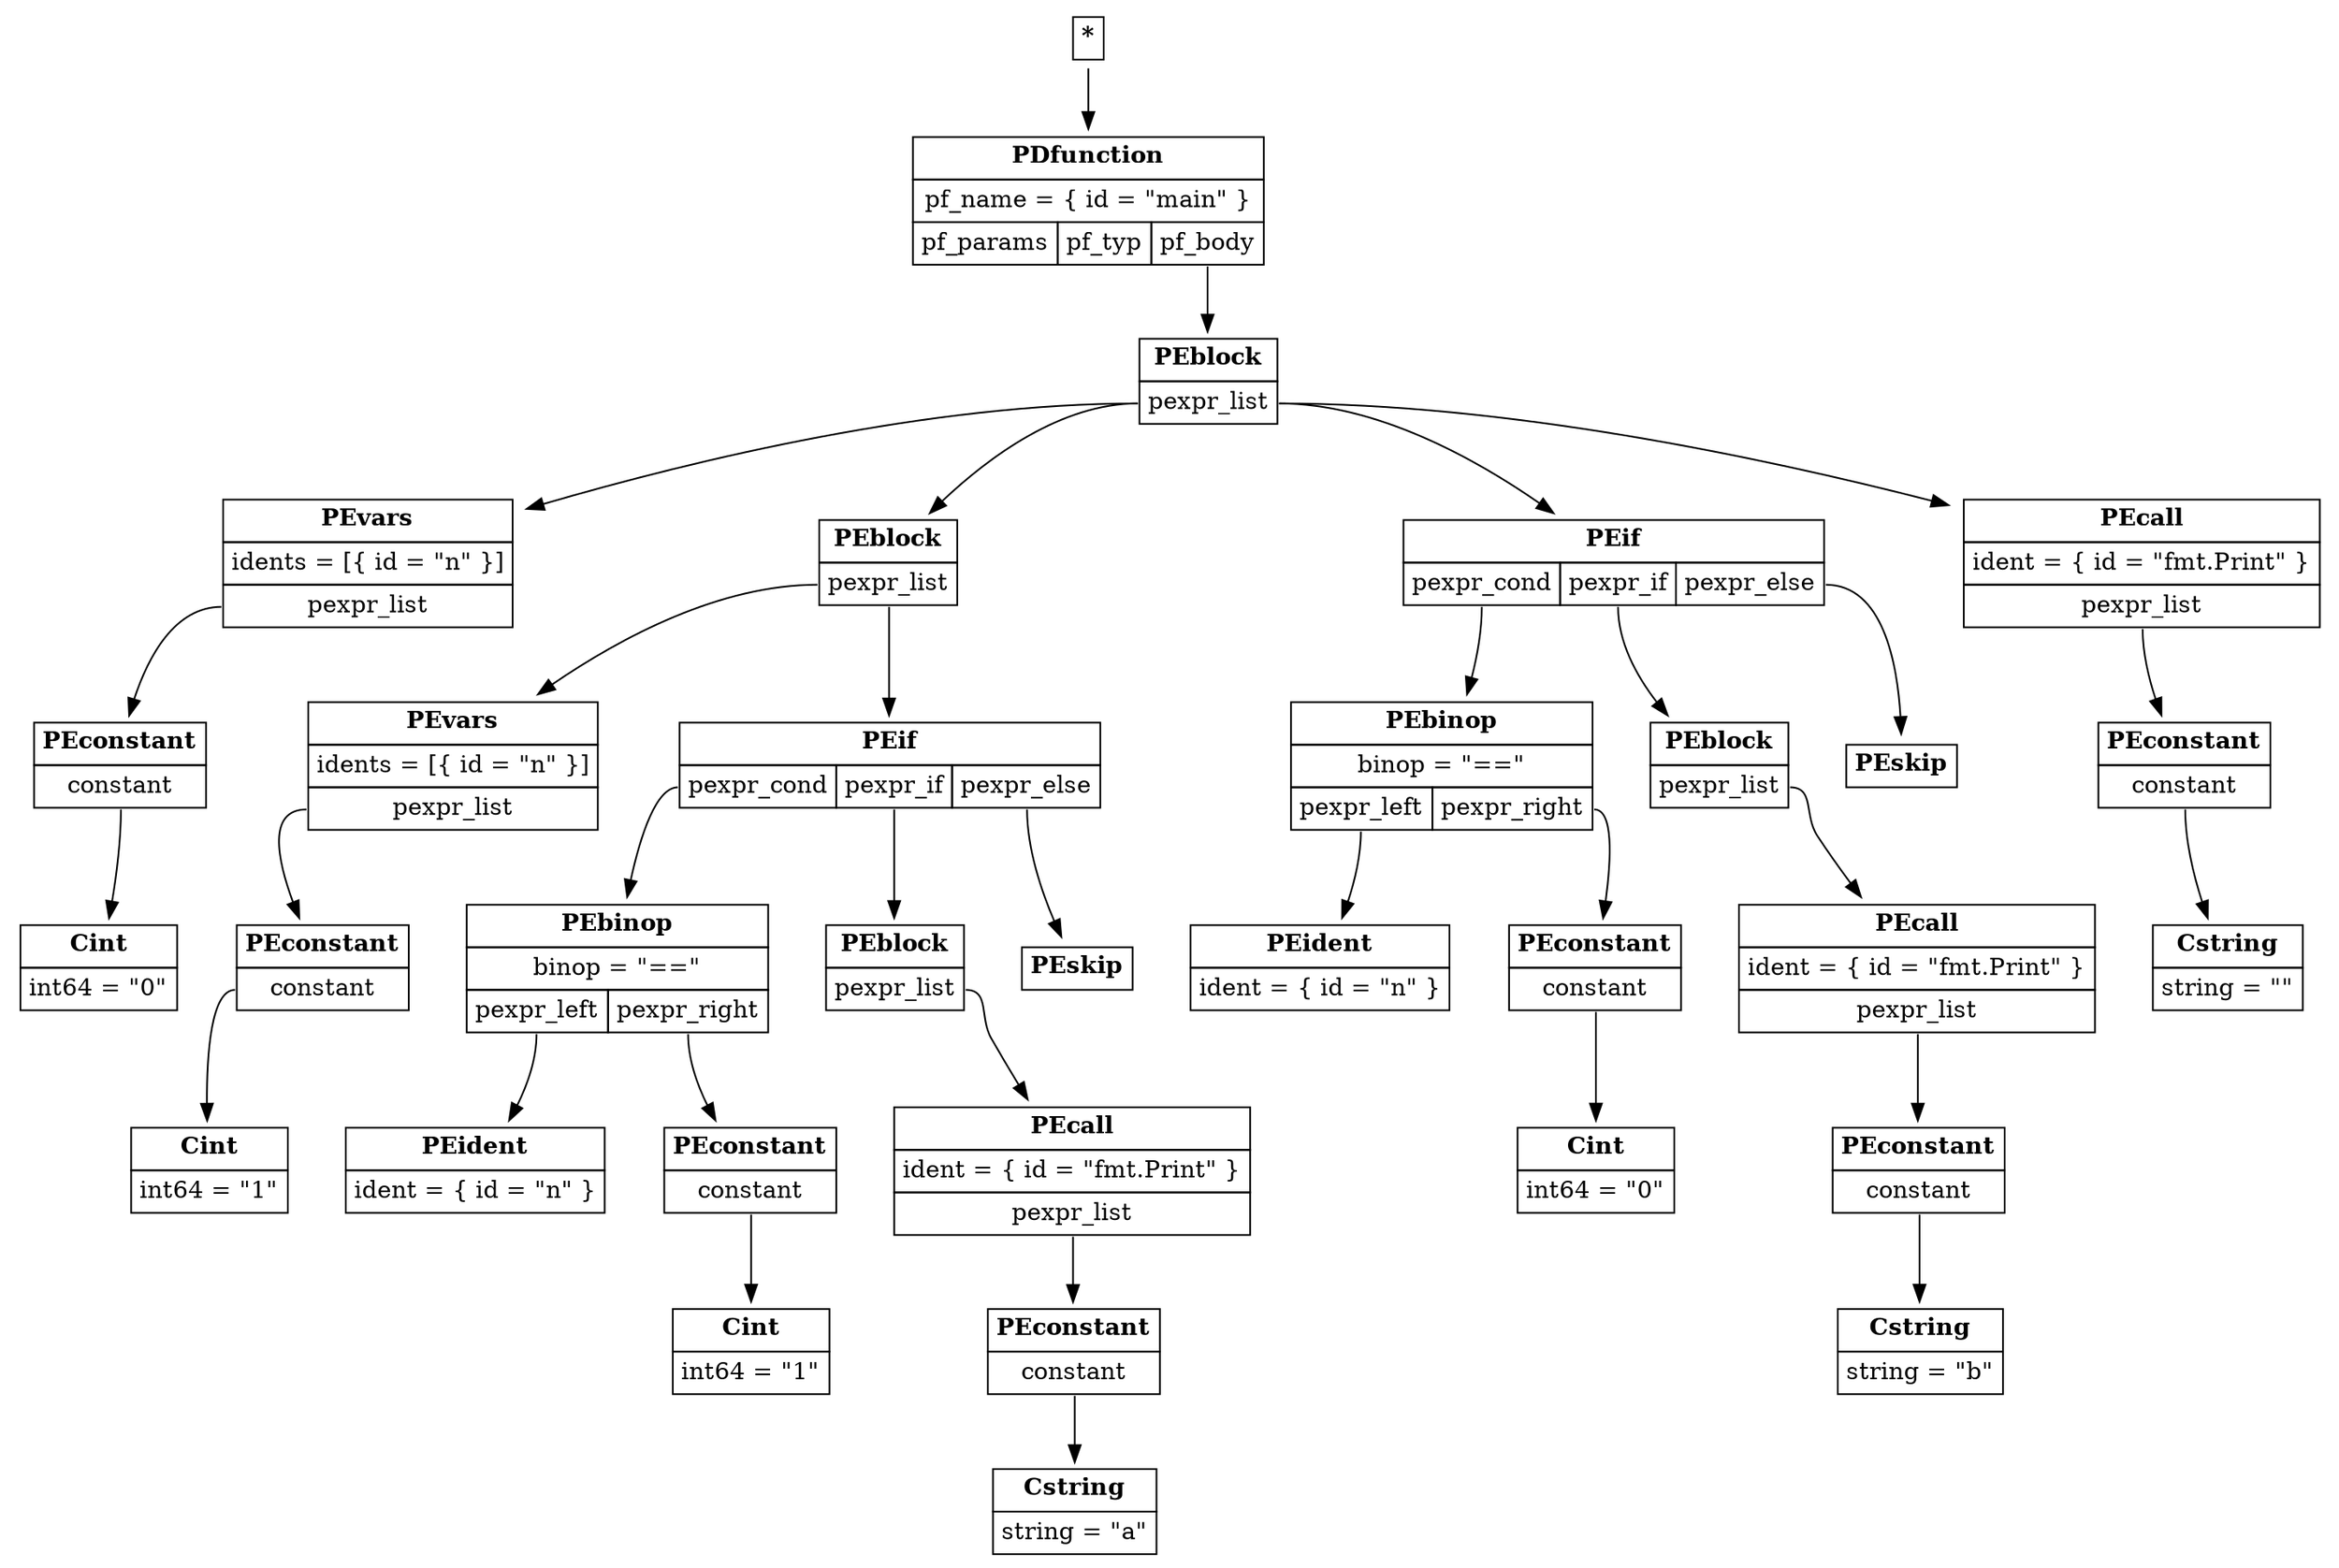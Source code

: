 digraph ast {
node [shape=plaintext];
root [label=<<table border='0' cellborder='1' cellspacing='0' cellpadding='4'><tr ><td colspan = '1'><b >*</b></td></tr></table>>]
PDfunction_1 [label=<<table border='0' cellborder='1' cellspacing='0' cellpadding='4'><tr ><td colspan = '3'><b >PDfunction</b></td></tr><tr ><td colspan = '3'>pf_name = { id = "main" }</td></tr><tr ><td port='pf_params'>pf_params</td><td port='pf_typ'>pf_typ</td><td port='pf_body'>pf_body</td></tr></table>>]
root -> PDfunction_1
PEblock_2 [label=<<table border='0' cellborder='1' cellspacing='0' cellpadding='4'><tr ><td colspan = '1'><b >PEblock</b></td></tr><tr ><td port='pexpr_list'>pexpr_list</td></tr></table>>]
PDfunction_1:pf_body -> PEblock_2
PEvars_3 [label=<<table border='0' cellborder='1' cellspacing='0' cellpadding='4'><tr ><td colspan = '1'><b >PEvars</b></td></tr><tr ><td colspan = '1'>idents = [{ id = "n" }]</td></tr><tr ><td port='pexpr_list'>pexpr_list</td></tr></table>>]
PEblock_2:pexpr_list -> PEvars_3
PEconstant_4 [label=<<table border='0' cellborder='1' cellspacing='0' cellpadding='4'><tr ><td colspan = '1'><b >PEconstant</b></td></tr><tr ><td port='constant'>constant</td></tr></table>>]
PEvars_3:pexpr_list -> PEconstant_4
Cint_5 [label=<<table border='0' cellborder='1' cellspacing='0' cellpadding='4'><tr ><td colspan = '1'><b >Cint</b></td></tr><tr ><td colspan = '1'>int64 = "0"</td></tr></table>>]
PEconstant_4:constant -> Cint_5
PEblock_6 [label=<<table border='0' cellborder='1' cellspacing='0' cellpadding='4'><tr ><td colspan = '1'><b >PEblock</b></td></tr><tr ><td port='pexpr_list'>pexpr_list</td></tr></table>>]
PEblock_2:pexpr_list -> PEblock_6
PEvars_7 [label=<<table border='0' cellborder='1' cellspacing='0' cellpadding='4'><tr ><td colspan = '1'><b >PEvars</b></td></tr><tr ><td colspan = '1'>idents = [{ id = "n" }]</td></tr><tr ><td port='pexpr_list'>pexpr_list</td></tr></table>>]
PEblock_6:pexpr_list -> PEvars_7
PEconstant_8 [label=<<table border='0' cellborder='1' cellspacing='0' cellpadding='4'><tr ><td colspan = '1'><b >PEconstant</b></td></tr><tr ><td port='constant'>constant</td></tr></table>>]
PEvars_7:pexpr_list -> PEconstant_8
Cint_9 [label=<<table border='0' cellborder='1' cellspacing='0' cellpadding='4'><tr ><td colspan = '1'><b >Cint</b></td></tr><tr ><td colspan = '1'>int64 = "1"</td></tr></table>>]
PEconstant_8:constant -> Cint_9
PEif_10 [label=<<table border='0' cellborder='1' cellspacing='0' cellpadding='4'><tr ><td colspan = '3'><b >PEif</b></td></tr><tr ><td port='pexpr_cond'>pexpr_cond</td><td port='pexpr_if'>pexpr_if</td><td port='pexpr_else'>pexpr_else</td></tr></table>>]
PEblock_6:pexpr_list -> PEif_10
PEbinop_11 [label=<<table border='0' cellborder='1' cellspacing='0' cellpadding='4'><tr ><td colspan = '2'><b >PEbinop</b></td></tr><tr ><td colspan = '2'>binop = "=="</td></tr><tr ><td port='pexpr_left'>pexpr_left</td><td port='pexpr_right'>pexpr_right</td></tr></table>>]
PEif_10:pexpr_cond -> PEbinop_11
PEident_12 [label=<<table border='0' cellborder='1' cellspacing='0' cellpadding='4'><tr ><td colspan = '1'><b >PEident</b></td></tr><tr ><td colspan = '1'>ident = { id = "n" }</td></tr></table>>]
PEbinop_11:pexpr_left -> PEident_12
PEconstant_13 [label=<<table border='0' cellborder='1' cellspacing='0' cellpadding='4'><tr ><td colspan = '1'><b >PEconstant</b></td></tr><tr ><td port='constant'>constant</td></tr></table>>]
PEbinop_11:pexpr_right -> PEconstant_13
Cint_14 [label=<<table border='0' cellborder='1' cellspacing='0' cellpadding='4'><tr ><td colspan = '1'><b >Cint</b></td></tr><tr ><td colspan = '1'>int64 = "1"</td></tr></table>>]
PEconstant_13:constant -> Cint_14
PEblock_15 [label=<<table border='0' cellborder='1' cellspacing='0' cellpadding='4'><tr ><td colspan = '1'><b >PEblock</b></td></tr><tr ><td port='pexpr_list'>pexpr_list</td></tr></table>>]
PEif_10:pexpr_if -> PEblock_15
PEcall_16 [label=<<table border='0' cellborder='1' cellspacing='0' cellpadding='4'><tr ><td colspan = '1'><b >PEcall</b></td></tr><tr ><td colspan = '1'>ident = { id = "fmt.Print" }</td></tr><tr ><td port='pexpr_list'>pexpr_list</td></tr></table>>]
PEblock_15:pexpr_list -> PEcall_16
PEconstant_17 [label=<<table border='0' cellborder='1' cellspacing='0' cellpadding='4'><tr ><td colspan = '1'><b >PEconstant</b></td></tr><tr ><td port='constant'>constant</td></tr></table>>]
PEcall_16:pexpr_list -> PEconstant_17
Cstring_18 [label=<<table border='0' cellborder='1' cellspacing='0' cellpadding='4'><tr ><td colspan = '1'><b >Cstring</b></td></tr><tr ><td colspan = '1'>string = "a"</td></tr></table>>]
PEconstant_17:constant -> Cstring_18
PEskip_19 [label=<<table border='0' cellborder='1' cellspacing='0' cellpadding='4'><tr ><td colspan = '1'><b >PEskip</b></td></tr></table>>]
PEif_10:pexpr_else -> PEskip_19
PEif_20 [label=<<table border='0' cellborder='1' cellspacing='0' cellpadding='4'><tr ><td colspan = '3'><b >PEif</b></td></tr><tr ><td port='pexpr_cond'>pexpr_cond</td><td port='pexpr_if'>pexpr_if</td><td port='pexpr_else'>pexpr_else</td></tr></table>>]
PEblock_2:pexpr_list -> PEif_20
PEbinop_21 [label=<<table border='0' cellborder='1' cellspacing='0' cellpadding='4'><tr ><td colspan = '2'><b >PEbinop</b></td></tr><tr ><td colspan = '2'>binop = "=="</td></tr><tr ><td port='pexpr_left'>pexpr_left</td><td port='pexpr_right'>pexpr_right</td></tr></table>>]
PEif_20:pexpr_cond -> PEbinop_21
PEident_22 [label=<<table border='0' cellborder='1' cellspacing='0' cellpadding='4'><tr ><td colspan = '1'><b >PEident</b></td></tr><tr ><td colspan = '1'>ident = { id = "n" }</td></tr></table>>]
PEbinop_21:pexpr_left -> PEident_22
PEconstant_23 [label=<<table border='0' cellborder='1' cellspacing='0' cellpadding='4'><tr ><td colspan = '1'><b >PEconstant</b></td></tr><tr ><td port='constant'>constant</td></tr></table>>]
PEbinop_21:pexpr_right -> PEconstant_23
Cint_24 [label=<<table border='0' cellborder='1' cellspacing='0' cellpadding='4'><tr ><td colspan = '1'><b >Cint</b></td></tr><tr ><td colspan = '1'>int64 = "0"</td></tr></table>>]
PEconstant_23:constant -> Cint_24
PEblock_25 [label=<<table border='0' cellborder='1' cellspacing='0' cellpadding='4'><tr ><td colspan = '1'><b >PEblock</b></td></tr><tr ><td port='pexpr_list'>pexpr_list</td></tr></table>>]
PEif_20:pexpr_if -> PEblock_25
PEcall_26 [label=<<table border='0' cellborder='1' cellspacing='0' cellpadding='4'><tr ><td colspan = '1'><b >PEcall</b></td></tr><tr ><td colspan = '1'>ident = { id = "fmt.Print" }</td></tr><tr ><td port='pexpr_list'>pexpr_list</td></tr></table>>]
PEblock_25:pexpr_list -> PEcall_26
PEconstant_27 [label=<<table border='0' cellborder='1' cellspacing='0' cellpadding='4'><tr ><td colspan = '1'><b >PEconstant</b></td></tr><tr ><td port='constant'>constant</td></tr></table>>]
PEcall_26:pexpr_list -> PEconstant_27
Cstring_28 [label=<<table border='0' cellborder='1' cellspacing='0' cellpadding='4'><tr ><td colspan = '1'><b >Cstring</b></td></tr><tr ><td colspan = '1'>string = "b"</td></tr></table>>]
PEconstant_27:constant -> Cstring_28
PEskip_29 [label=<<table border='0' cellborder='1' cellspacing='0' cellpadding='4'><tr ><td colspan = '1'><b >PEskip</b></td></tr></table>>]
PEif_20:pexpr_else -> PEskip_29
PEcall_30 [label=<<table border='0' cellborder='1' cellspacing='0' cellpadding='4'><tr ><td colspan = '1'><b >PEcall</b></td></tr><tr ><td colspan = '1'>ident = { id = "fmt.Print" }</td></tr><tr ><td port='pexpr_list'>pexpr_list</td></tr></table>>]
PEblock_2:pexpr_list -> PEcall_30
PEconstant_31 [label=<<table border='0' cellborder='1' cellspacing='0' cellpadding='4'><tr ><td colspan = '1'><b >PEconstant</b></td></tr><tr ><td port='constant'>constant</td></tr></table>>]
PEcall_30:pexpr_list -> PEconstant_31
Cstring_32 [label=<<table border='0' cellborder='1' cellspacing='0' cellpadding='4'><tr ><td colspan = '1'><b >Cstring</b></td></tr><tr ><td colspan = '1'>string = "
"</td></tr></table>>]
PEconstant_31:constant -> Cstring_32
}